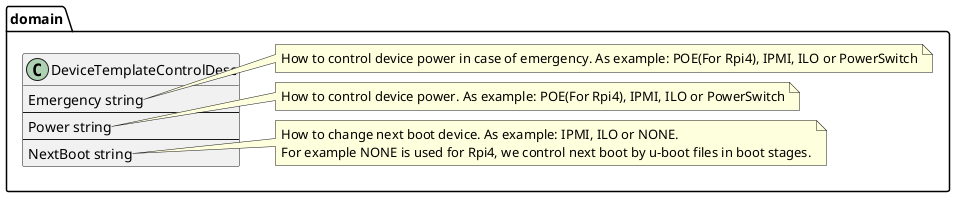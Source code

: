 @startuml DeviceTemplate

package domain {
    class DeviceTemplateControlDesc {
        Emergency string
        --
        Power string
        --
        NextBoot string
    }

    note right of DeviceTemplateControlDesc::Emergency
    How to control device power in case of emergency. As example: POE(For Rpi4), IPMI, ILO or PowerSwitch
    end note

    note right of DeviceTemplateControlDesc::Power
    How to control device power. As example: POE(For Rpi4), IPMI, ILO or PowerSwitch
    end note

    note right of DeviceTemplateControlDesc::NextBoot
    How to change next boot device. As example: IPMI, ILO or NONE.
    For example NONE is used for Rpi4, we control next boot by u-boot files in boot stages.
    end note
}

@enduml
